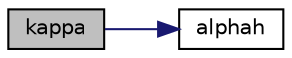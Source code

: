 digraph "kappa"
{
  bgcolor="transparent";
  edge [fontname="Helvetica",fontsize="10",labelfontname="Helvetica",labelfontsize="10"];
  node [fontname="Helvetica",fontsize="10",shape=record];
  rankdir="LR";
  Node1 [label="kappa",height=0.2,width=0.4,color="black", fillcolor="grey75", style="filled", fontcolor="black"];
  Node1 -> Node2 [color="midnightblue",fontsize="10",style="solid",fontname="Helvetica"];
  Node2 [label="alphah",height=0.2,width=0.4,color="black",URL="$a01938.html#ac520da3d109a3f8a049034c3c1624274",tooltip="Thermal diffusivity of enthalpy [kg/ms]. "];
}
